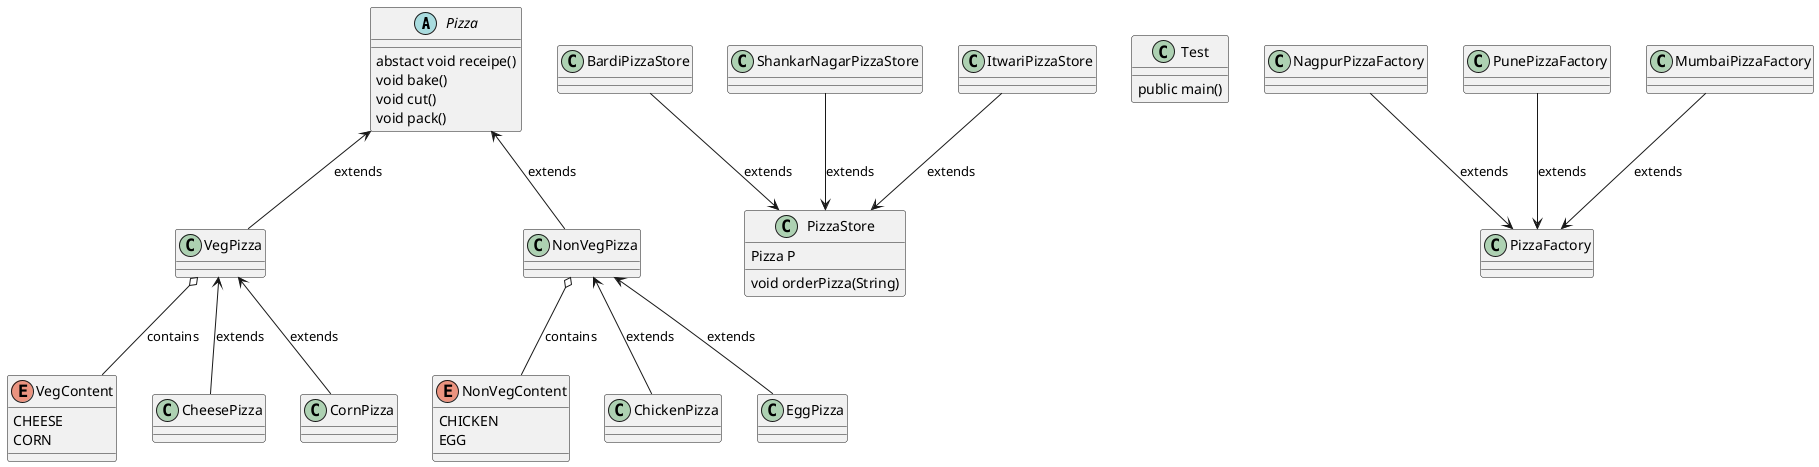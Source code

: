 @startuml

abstract class Pizza{
 abstact void receipe()
 void bake()
 void cut()
 void pack()
}
class VegPizza
{

}
 enum VegContent
 {
   CHEESE
   CORN
 }
class NonVegPizza
{

}
enum NonVegContent
{
  CHICKEN
  EGG
}

VegPizza o-- VegContent : contains
NonVegPizza o-- NonVegContent : contains

class CheesePizza{
}
class CornPizza{
}
class ChickenPizza{
}
class EggPizza
{
}

Pizza <-- VegPizza : extends
Pizza <-- NonVegPizza : extends
NonVegPizza <-- ChickenPizza : extends
NonVegPizza <-- EggPizza : extends
VegPizza <-- CornPizza : extends
VegPizza <-- CheesePizza : extends

class PizzaStore{
 Pizza P
 void orderPizza(String)
}

class Test
{
 public main()
}

class PizzaFactory
{

}
class NagpurPizzaFactory
{
}
class PunePizzaFactory
{
}
class MumbaiPizzaFactory
{
}

NagpurPizzaFactory --> PizzaFactory : extends
PunePizzaFactory --> PizzaFactory : extends
MumbaiPizzaFactory --> PizzaFactory : extends

class PizzaStore
{
}
class BardiPizzaStore
{
}
class ShankarNagarPizzaStore
{
}
class ItwariPizzaStore
{
}

BardiPizzaStore --> PizzaStore :extends
ShankarNagarPizzaStore --> PizzaStore :extends
ItwariPizzaStore --> PizzaStore :extends

@enduml
